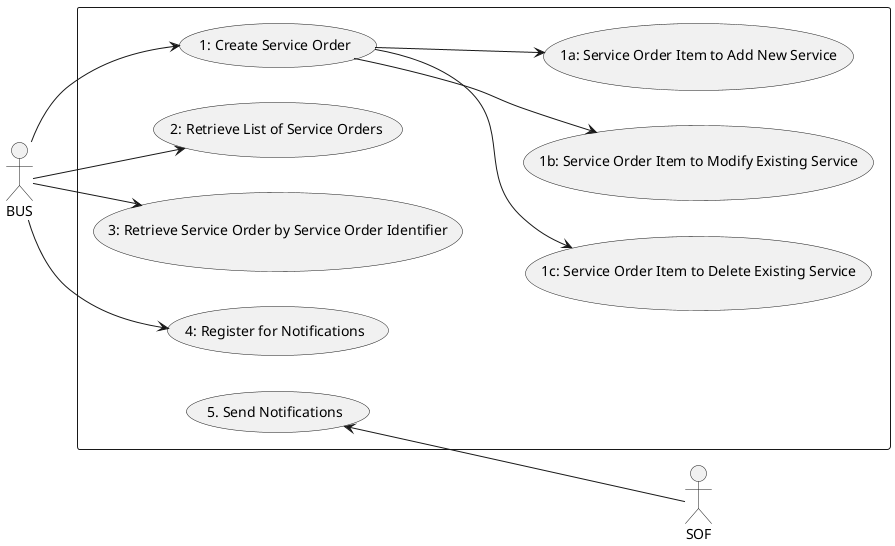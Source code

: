 @startuml

left to right direction
actor SOF
actor BUS

rectangle {
BUS --> (1: Create Service Order)
(1: Create Service Order) --> (1c: Service Order Item to Delete Existing Service)
(1: Create Service Order) --> (1b: Service Order Item to Modify Existing Service)
(1: Create Service Order) --> (1a: Service Order Item to Add New Service)

BUS --> (2: Retrieve List of Service Orders)
BUS --> (3: Retrieve Service Order by Service Order Identifier)

BUS --> (4: Register for Notifications)
(5. Send Notifications) <-- SOF

' SOF -[hidden]l-> (1a: Service Order Item to Add New Service)

}

@enduml
